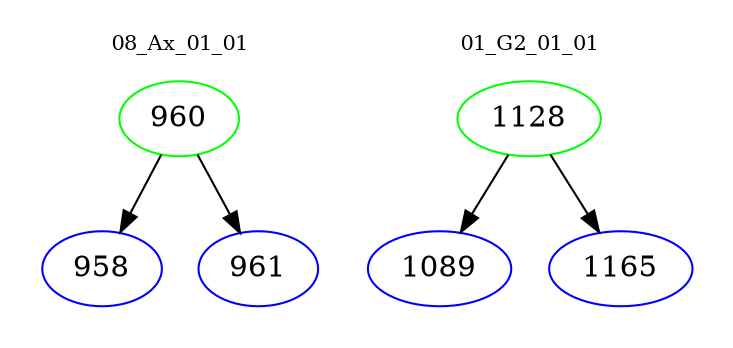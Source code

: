 digraph{
subgraph cluster_0 {
color = white
label = "08_Ax_01_01";
fontsize=10;
T0_960 [label="960", color="green"]
T0_960 -> T0_958 [color="black"]
T0_958 [label="958", color="blue"]
T0_960 -> T0_961 [color="black"]
T0_961 [label="961", color="blue"]
}
subgraph cluster_1 {
color = white
label = "01_G2_01_01";
fontsize=10;
T1_1128 [label="1128", color="green"]
T1_1128 -> T1_1089 [color="black"]
T1_1089 [label="1089", color="blue"]
T1_1128 -> T1_1165 [color="black"]
T1_1165 [label="1165", color="blue"]
}
}
